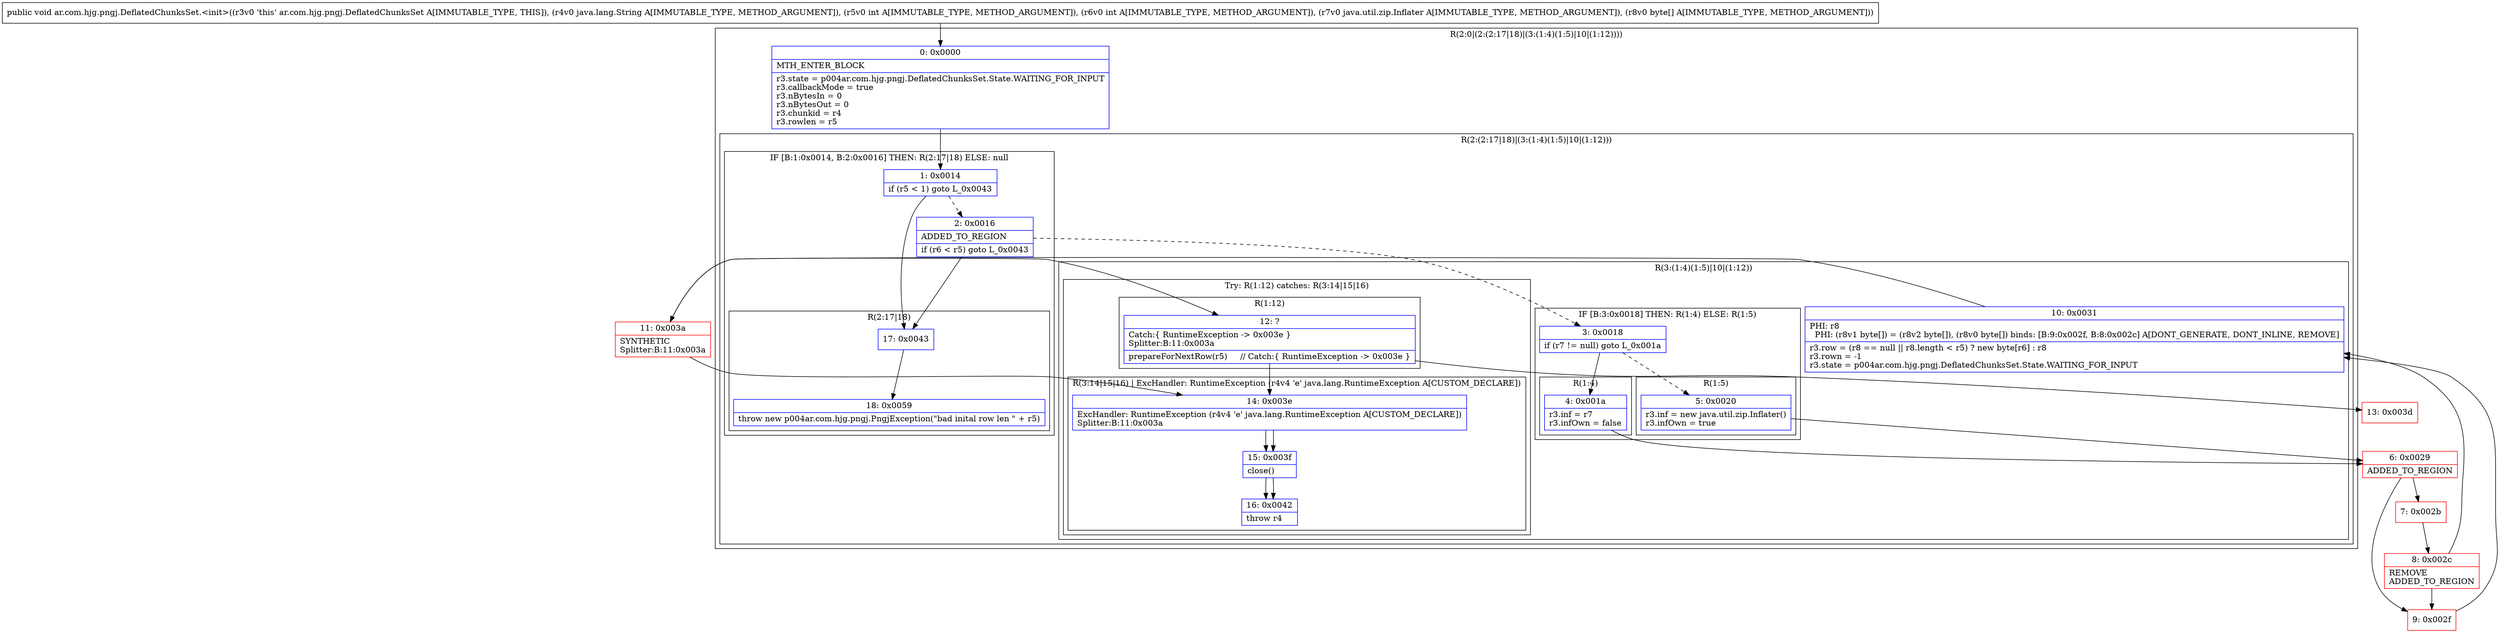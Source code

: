 digraph "CFG forar.com.hjg.pngj.DeflatedChunksSet.\<init\>(Ljava\/lang\/String;IILjava\/util\/zip\/Inflater;[B)V" {
subgraph cluster_Region_1238821629 {
label = "R(2:0|(2:(2:17|18)|(3:(1:4)(1:5)|10|(1:12))))";
node [shape=record,color=blue];
Node_0 [shape=record,label="{0\:\ 0x0000|MTH_ENTER_BLOCK\l|r3.state = p004ar.com.hjg.pngj.DeflatedChunksSet.State.WAITING_FOR_INPUT\lr3.callbackMode = true\lr3.nBytesIn = 0\lr3.nBytesOut = 0\lr3.chunkid = r4\lr3.rowlen = r5\l}"];
subgraph cluster_Region_1974344347 {
label = "R(2:(2:17|18)|(3:(1:4)(1:5)|10|(1:12)))";
node [shape=record,color=blue];
subgraph cluster_IfRegion_2033028991 {
label = "IF [B:1:0x0014, B:2:0x0016] THEN: R(2:17|18) ELSE: null";
node [shape=record,color=blue];
Node_1 [shape=record,label="{1\:\ 0x0014|if (r5 \< 1) goto L_0x0043\l}"];
Node_2 [shape=record,label="{2\:\ 0x0016|ADDED_TO_REGION\l|if (r6 \< r5) goto L_0x0043\l}"];
subgraph cluster_Region_260160545 {
label = "R(2:17|18)";
node [shape=record,color=blue];
Node_17 [shape=record,label="{17\:\ 0x0043}"];
Node_18 [shape=record,label="{18\:\ 0x0059|throw new p004ar.com.hjg.pngj.PngjException(\"bad inital row len \" + r5)\l}"];
}
}
subgraph cluster_Region_1912487470 {
label = "R(3:(1:4)(1:5)|10|(1:12))";
node [shape=record,color=blue];
subgraph cluster_IfRegion_1954650184 {
label = "IF [B:3:0x0018] THEN: R(1:4) ELSE: R(1:5)";
node [shape=record,color=blue];
Node_3 [shape=record,label="{3\:\ 0x0018|if (r7 != null) goto L_0x001a\l}"];
subgraph cluster_Region_1640146896 {
label = "R(1:4)";
node [shape=record,color=blue];
Node_4 [shape=record,label="{4\:\ 0x001a|r3.inf = r7\lr3.infOwn = false\l}"];
}
subgraph cluster_Region_1671458685 {
label = "R(1:5)";
node [shape=record,color=blue];
Node_5 [shape=record,label="{5\:\ 0x0020|r3.inf = new java.util.zip.Inflater()\lr3.infOwn = true\l}"];
}
}
Node_10 [shape=record,label="{10\:\ 0x0031|PHI: r8 \l  PHI: (r8v1 byte[]) = (r8v2 byte[]), (r8v0 byte[]) binds: [B:9:0x002f, B:8:0x002c] A[DONT_GENERATE, DONT_INLINE, REMOVE]\l|r3.row = (r8 == null \|\| r8.length \< r5) ? new byte[r6] : r8\lr3.rown = \-1\lr3.state = p004ar.com.hjg.pngj.DeflatedChunksSet.State.WAITING_FOR_INPUT\l}"];
subgraph cluster_TryCatchRegion_1672426089 {
label = "Try: R(1:12) catches: R(3:14|15|16)";
node [shape=record,color=blue];
subgraph cluster_Region_454342028 {
label = "R(1:12)";
node [shape=record,color=blue];
Node_12 [shape=record,label="{12\:\ ?|Catch:\{ RuntimeException \-\> 0x003e \}\lSplitter:B:11:0x003a\l|prepareForNextRow(r5)     \/\/ Catch:\{ RuntimeException \-\> 0x003e \}\l}"];
}
subgraph cluster_Region_1864133913 {
label = "R(3:14|15|16) | ExcHandler: RuntimeException (r4v4 'e' java.lang.RuntimeException A[CUSTOM_DECLARE])\l";
node [shape=record,color=blue];
Node_14 [shape=record,label="{14\:\ 0x003e|ExcHandler: RuntimeException (r4v4 'e' java.lang.RuntimeException A[CUSTOM_DECLARE])\lSplitter:B:11:0x003a\l}"];
Node_15 [shape=record,label="{15\:\ 0x003f|close()\l}"];
Node_16 [shape=record,label="{16\:\ 0x0042|throw r4\l}"];
}
}
}
}
}
subgraph cluster_Region_1864133913 {
label = "R(3:14|15|16) | ExcHandler: RuntimeException (r4v4 'e' java.lang.RuntimeException A[CUSTOM_DECLARE])\l";
node [shape=record,color=blue];
Node_14 [shape=record,label="{14\:\ 0x003e|ExcHandler: RuntimeException (r4v4 'e' java.lang.RuntimeException A[CUSTOM_DECLARE])\lSplitter:B:11:0x003a\l}"];
Node_15 [shape=record,label="{15\:\ 0x003f|close()\l}"];
Node_16 [shape=record,label="{16\:\ 0x0042|throw r4\l}"];
}
Node_6 [shape=record,color=red,label="{6\:\ 0x0029|ADDED_TO_REGION\l}"];
Node_7 [shape=record,color=red,label="{7\:\ 0x002b}"];
Node_8 [shape=record,color=red,label="{8\:\ 0x002c|REMOVE\lADDED_TO_REGION\l}"];
Node_9 [shape=record,color=red,label="{9\:\ 0x002f}"];
Node_11 [shape=record,color=red,label="{11\:\ 0x003a|SYNTHETIC\lSplitter:B:11:0x003a\l}"];
Node_13 [shape=record,color=red,label="{13\:\ 0x003d}"];
MethodNode[shape=record,label="{public void ar.com.hjg.pngj.DeflatedChunksSet.\<init\>((r3v0 'this' ar.com.hjg.pngj.DeflatedChunksSet A[IMMUTABLE_TYPE, THIS]), (r4v0 java.lang.String A[IMMUTABLE_TYPE, METHOD_ARGUMENT]), (r5v0 int A[IMMUTABLE_TYPE, METHOD_ARGUMENT]), (r6v0 int A[IMMUTABLE_TYPE, METHOD_ARGUMENT]), (r7v0 java.util.zip.Inflater A[IMMUTABLE_TYPE, METHOD_ARGUMENT]), (r8v0 byte[] A[IMMUTABLE_TYPE, METHOD_ARGUMENT])) }"];
MethodNode -> Node_0;
Node_0 -> Node_1;
Node_1 -> Node_2[style=dashed];
Node_1 -> Node_17;
Node_2 -> Node_3[style=dashed];
Node_2 -> Node_17;
Node_17 -> Node_18;
Node_3 -> Node_4;
Node_3 -> Node_5[style=dashed];
Node_4 -> Node_6;
Node_5 -> Node_6;
Node_10 -> Node_11;
Node_12 -> Node_13;
Node_12 -> Node_14;
Node_14 -> Node_15;
Node_15 -> Node_16;
Node_14 -> Node_15;
Node_15 -> Node_16;
Node_6 -> Node_7;
Node_6 -> Node_9;
Node_7 -> Node_8;
Node_8 -> Node_9;
Node_8 -> Node_10;
Node_9 -> Node_10;
Node_11 -> Node_12;
Node_11 -> Node_14;
}

